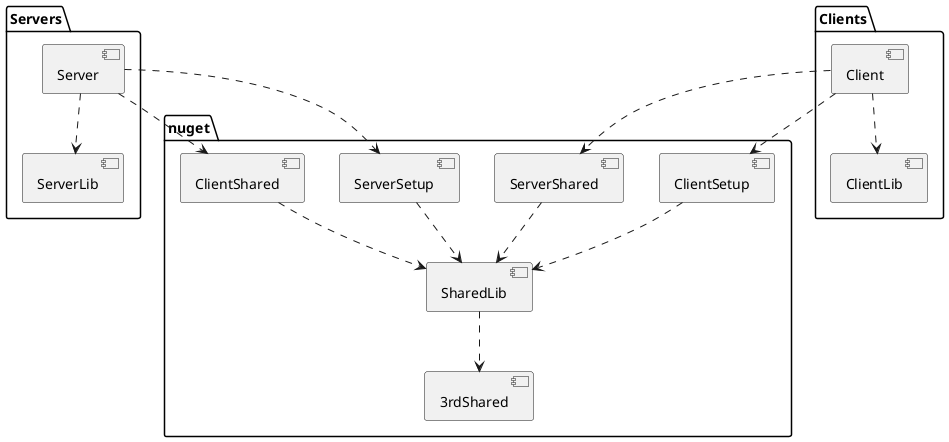 @startuml

package nuget {
    [ServerSetup]
    [ClientSetup]
    [ClientShared]
    [SharedLib]
    [ServerShared]
    [3rdShared]
}
package Servers {
    [Server]
    [ServerLib]
}
package Clients {
    [Client]
    [ClientLib]
}

[Server] ..> [ClientShared]
[Server] ..> [ServerSetup]
[Server] ..> [ServerLib]
[ClientShared] ..> [SharedLib]
[ServerSetup] ..> [SharedLib]

[Client] ..> [ClientSetup]
[Client] ..> [ClientLib]
[Client] ..> [ServerShared]
[ServerShared] ..> [SharedLib]
[ClientSetup] ..> [SharedLib]

[SharedLib] ..> [3rdShared]

@enduml